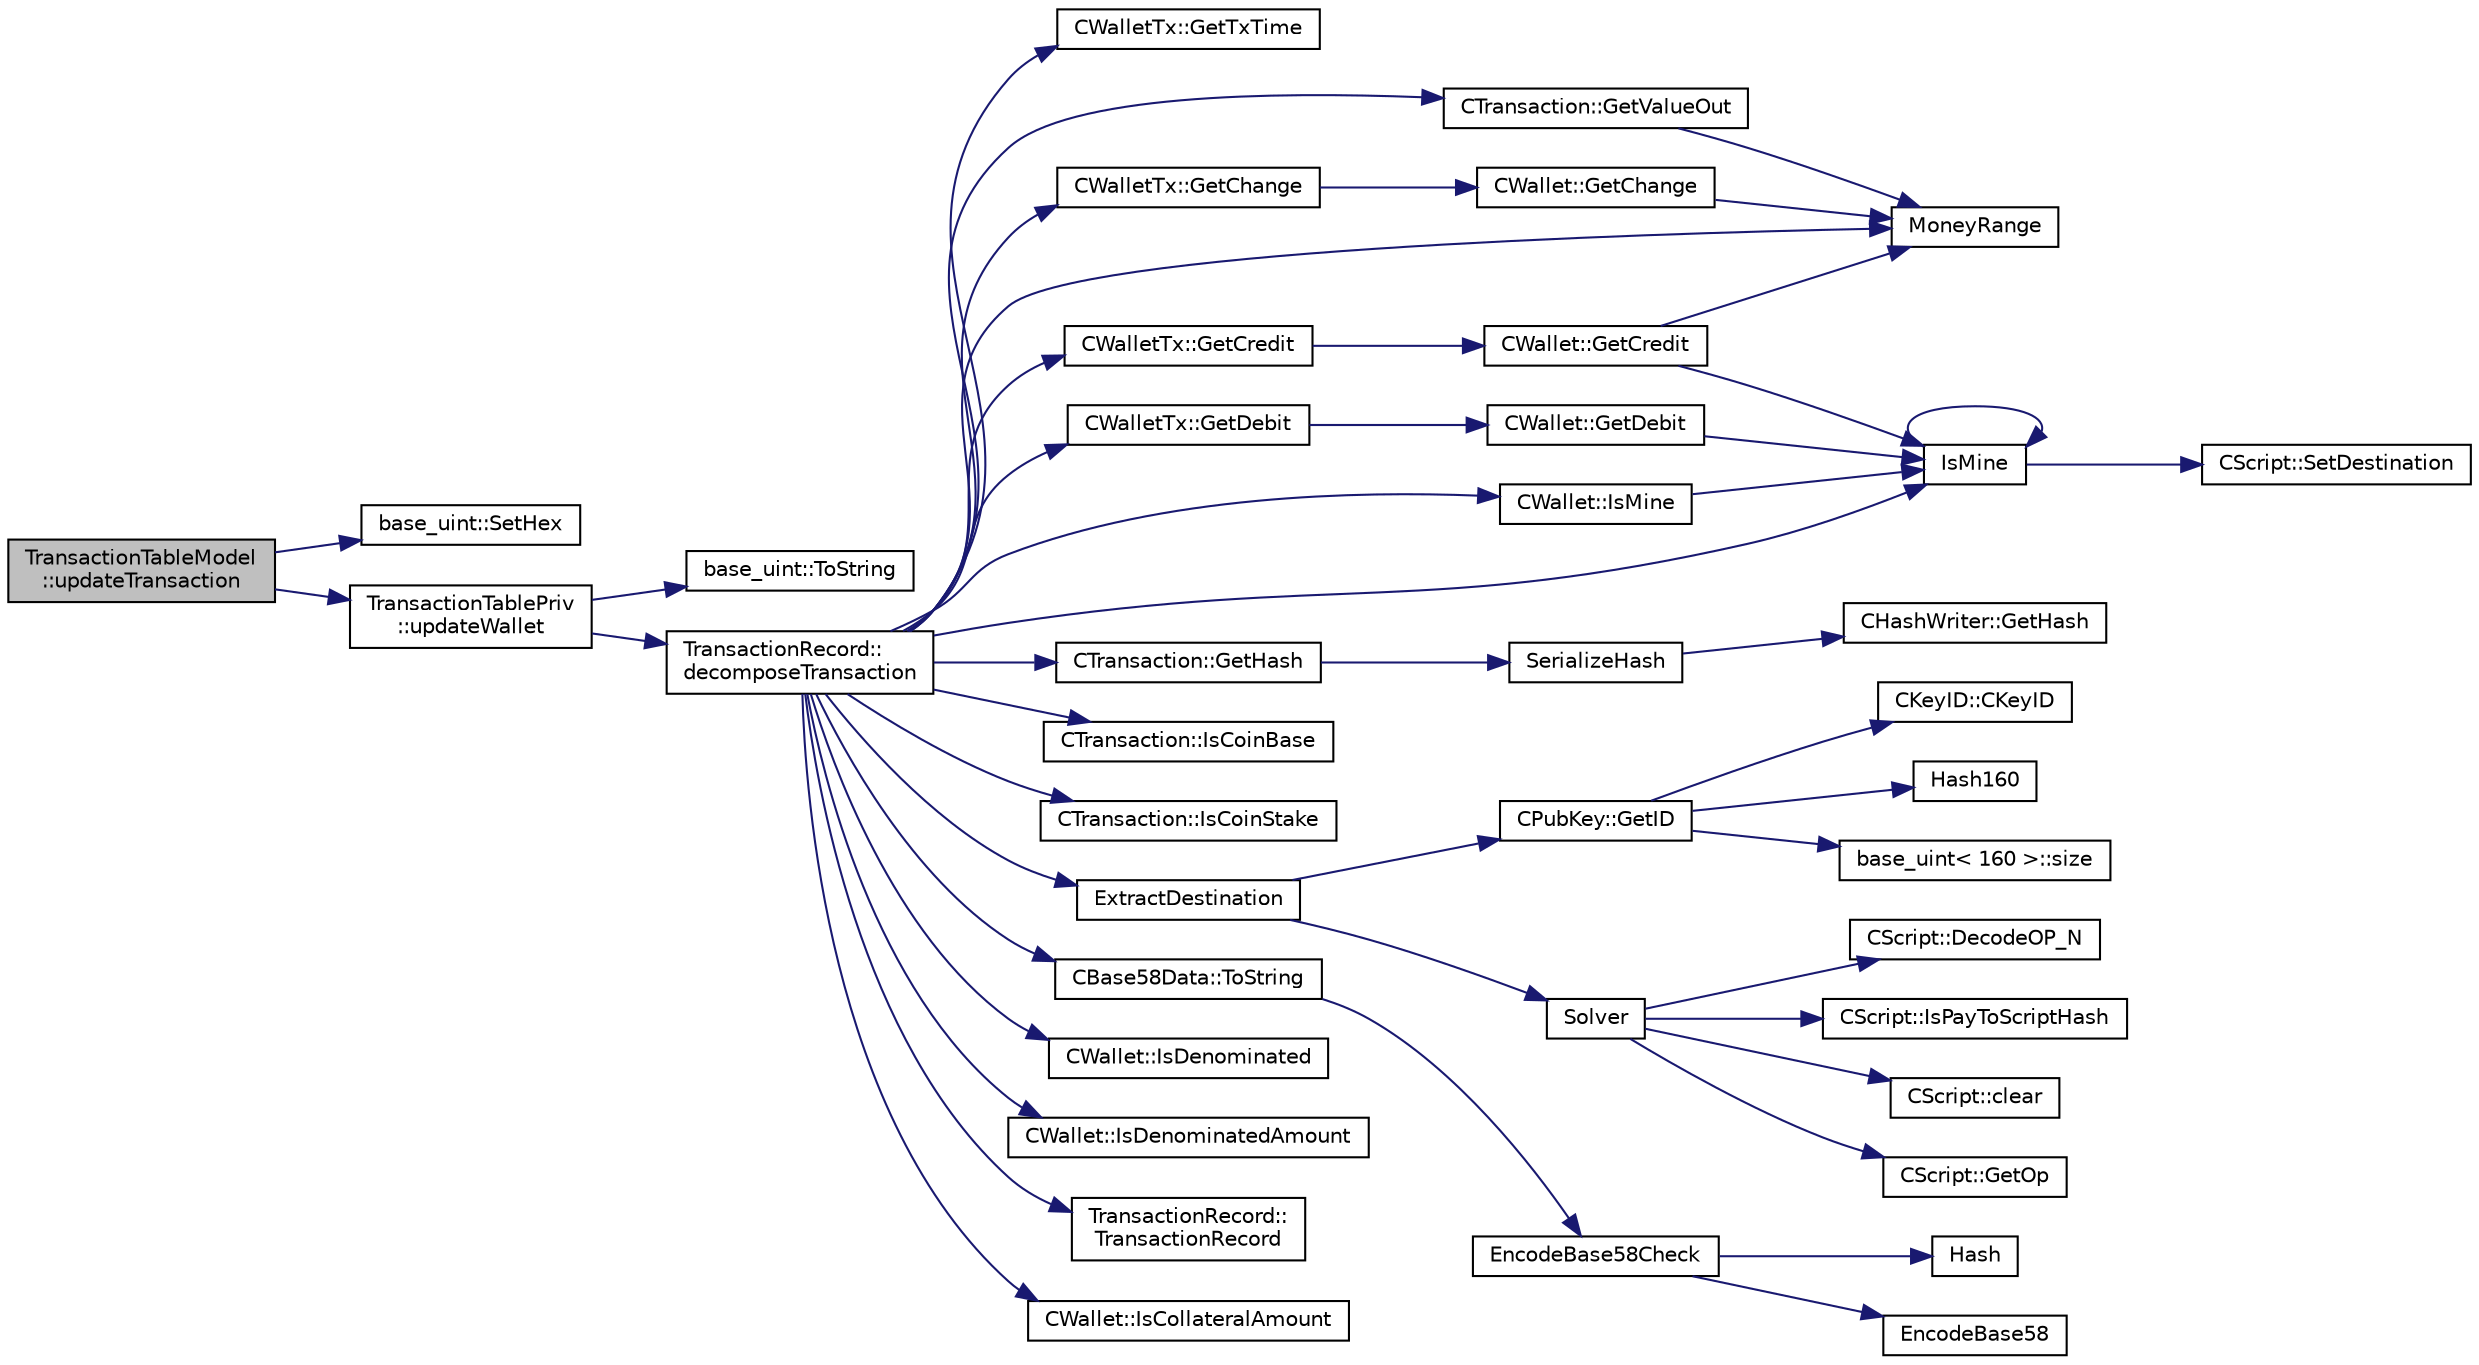 digraph "TransactionTableModel::updateTransaction"
{
  edge [fontname="Helvetica",fontsize="10",labelfontname="Helvetica",labelfontsize="10"];
  node [fontname="Helvetica",fontsize="10",shape=record];
  rankdir="LR";
  Node1712 [label="TransactionTableModel\l::updateTransaction",height=0.2,width=0.4,color="black", fillcolor="grey75", style="filled", fontcolor="black"];
  Node1712 -> Node1713 [color="midnightblue",fontsize="10",style="solid",fontname="Helvetica"];
  Node1713 [label="base_uint::SetHex",height=0.2,width=0.4,color="black", fillcolor="white", style="filled",URL="$da/df7/classbase__uint.html#ade1a897fac931f28f54998c92c797228"];
  Node1712 -> Node1714 [color="midnightblue",fontsize="10",style="solid",fontname="Helvetica"];
  Node1714 [label="TransactionTablePriv\l::updateWallet",height=0.2,width=0.4,color="black", fillcolor="white", style="filled",URL="$d2/ddb/class_transaction_table_priv.html#a5a8454ce91251c4d9eb927bf2850745c"];
  Node1714 -> Node1715 [color="midnightblue",fontsize="10",style="solid",fontname="Helvetica"];
  Node1715 [label="base_uint::ToString",height=0.2,width=0.4,color="black", fillcolor="white", style="filled",URL="$da/df7/classbase__uint.html#acccba4d9d51a0c36261718ca0cbb293b"];
  Node1714 -> Node1716 [color="midnightblue",fontsize="10",style="solid",fontname="Helvetica"];
  Node1716 [label="TransactionRecord::\ldecomposeTransaction",height=0.2,width=0.4,color="black", fillcolor="white", style="filled",URL="$d1/da7/class_transaction_record.html#a9f5db4465fa5fdcc3f9af525096bcdb9"];
  Node1716 -> Node1717 [color="midnightblue",fontsize="10",style="solid",fontname="Helvetica"];
  Node1717 [label="CWalletTx::GetTxTime",height=0.2,width=0.4,color="black", fillcolor="white", style="filled",URL="$d6/d53/class_c_wallet_tx.html#ab94368cf0553687d8f1fec5d2aaa1457"];
  Node1716 -> Node1718 [color="midnightblue",fontsize="10",style="solid",fontname="Helvetica"];
  Node1718 [label="CWalletTx::GetCredit",height=0.2,width=0.4,color="black", fillcolor="white", style="filled",URL="$d6/d53/class_c_wallet_tx.html#a176e9ecbafbee27d604acbab9804885d"];
  Node1718 -> Node1719 [color="midnightblue",fontsize="10",style="solid",fontname="Helvetica"];
  Node1719 [label="CWallet::GetCredit",height=0.2,width=0.4,color="black", fillcolor="white", style="filled",URL="$d2/de5/class_c_wallet.html#aa60b69c7d4ea6063ed83b13d7c6fe695"];
  Node1719 -> Node1720 [color="midnightblue",fontsize="10",style="solid",fontname="Helvetica"];
  Node1720 [label="MoneyRange",height=0.2,width=0.4,color="black", fillcolor="white", style="filled",URL="$dd/d2f/amount_8h.html#a12db56a9a1c931941f0943ecbb278aae"];
  Node1719 -> Node1721 [color="midnightblue",fontsize="10",style="solid",fontname="Helvetica"];
  Node1721 [label="IsMine",height=0.2,width=0.4,color="black", fillcolor="white", style="filled",URL="$dd/d0f/script_8cpp.html#adc59cf67d903c1ba1ef225561b85bfce"];
  Node1721 -> Node1722 [color="midnightblue",fontsize="10",style="solid",fontname="Helvetica"];
  Node1722 [label="CScript::SetDestination",height=0.2,width=0.4,color="black", fillcolor="white", style="filled",URL="$d9/d4b/class_c_script.html#ad1b5a9077241aa06116040c4f1b7c31e"];
  Node1721 -> Node1721 [color="midnightblue",fontsize="10",style="solid",fontname="Helvetica"];
  Node1716 -> Node1723 [color="midnightblue",fontsize="10",style="solid",fontname="Helvetica"];
  Node1723 [label="CWalletTx::GetDebit",height=0.2,width=0.4,color="black", fillcolor="white", style="filled",URL="$d6/d53/class_c_wallet_tx.html#a7757c17a323e5f6f75c92acb398d3568"];
  Node1723 -> Node1724 [color="midnightblue",fontsize="10",style="solid",fontname="Helvetica"];
  Node1724 [label="CWallet::GetDebit",height=0.2,width=0.4,color="black", fillcolor="white", style="filled",URL="$d2/de5/class_c_wallet.html#a5ab4855aac6f4b335421944403e44d6d"];
  Node1724 -> Node1721 [color="midnightblue",fontsize="10",style="solid",fontname="Helvetica"];
  Node1716 -> Node1725 [color="midnightblue",fontsize="10",style="solid",fontname="Helvetica"];
  Node1725 [label="CTransaction::GetHash",height=0.2,width=0.4,color="black", fillcolor="white", style="filled",URL="$df/d43/class_c_transaction.html#a0b46d80e82ca324e82c2ce3fc1492bfa"];
  Node1725 -> Node1726 [color="midnightblue",fontsize="10",style="solid",fontname="Helvetica"];
  Node1726 [label="SerializeHash",height=0.2,width=0.4,color="black", fillcolor="white", style="filled",URL="$db/dfb/hash_8h.html#a6de694e43f17c62025c6883965b65e63"];
  Node1726 -> Node1727 [color="midnightblue",fontsize="10",style="solid",fontname="Helvetica"];
  Node1727 [label="CHashWriter::GetHash",height=0.2,width=0.4,color="black", fillcolor="white", style="filled",URL="$d2/def/class_c_hash_writer.html#ae94a937211502eabf19477630090093a"];
  Node1716 -> Node1728 [color="midnightblue",fontsize="10",style="solid",fontname="Helvetica"];
  Node1728 [label="CTransaction::IsCoinBase",height=0.2,width=0.4,color="black", fillcolor="white", style="filled",URL="$df/d43/class_c_transaction.html#a96256e8ac1bf79ad9c057e48c41132dd"];
  Node1716 -> Node1729 [color="midnightblue",fontsize="10",style="solid",fontname="Helvetica"];
  Node1729 [label="CTransaction::IsCoinStake",height=0.2,width=0.4,color="black", fillcolor="white", style="filled",URL="$df/d43/class_c_transaction.html#ace4278a41a296d40dcf5fb2b9cf007ec"];
  Node1716 -> Node1730 [color="midnightblue",fontsize="10",style="solid",fontname="Helvetica"];
  Node1730 [label="CWallet::IsMine",height=0.2,width=0.4,color="black", fillcolor="white", style="filled",URL="$d2/de5/class_c_wallet.html#a4eada57edc1c443564b8cc9b853d955c"];
  Node1730 -> Node1721 [color="midnightblue",fontsize="10",style="solid",fontname="Helvetica"];
  Node1716 -> Node1731 [color="midnightblue",fontsize="10",style="solid",fontname="Helvetica"];
  Node1731 [label="ExtractDestination",height=0.2,width=0.4,color="black", fillcolor="white", style="filled",URL="$dd/d0f/script_8cpp.html#a951f7e601746ae076afdf3169ecca2fc"];
  Node1731 -> Node1732 [color="midnightblue",fontsize="10",style="solid",fontname="Helvetica"];
  Node1732 [label="Solver",height=0.2,width=0.4,color="black", fillcolor="white", style="filled",URL="$dd/d0f/script_8cpp.html#a6ee6be50bff44464e905680c6fcee6dc"];
  Node1732 -> Node1733 [color="midnightblue",fontsize="10",style="solid",fontname="Helvetica"];
  Node1733 [label="CScript::IsPayToScriptHash",height=0.2,width=0.4,color="black", fillcolor="white", style="filled",URL="$d9/d4b/class_c_script.html#a0c3729c606d318923dc06f95d85a0971"];
  Node1732 -> Node1734 [color="midnightblue",fontsize="10",style="solid",fontname="Helvetica"];
  Node1734 [label="CScript::clear",height=0.2,width=0.4,color="black", fillcolor="white", style="filled",URL="$d9/d4b/class_c_script.html#a7b2baf842621f07c4939408acf63377c"];
  Node1732 -> Node1735 [color="midnightblue",fontsize="10",style="solid",fontname="Helvetica"];
  Node1735 [label="CScript::GetOp",height=0.2,width=0.4,color="black", fillcolor="white", style="filled",URL="$d9/d4b/class_c_script.html#a94635ed93d8d244ec3acfa83f9ecfe5f"];
  Node1732 -> Node1736 [color="midnightblue",fontsize="10",style="solid",fontname="Helvetica"];
  Node1736 [label="CScript::DecodeOP_N",height=0.2,width=0.4,color="black", fillcolor="white", style="filled",URL="$d9/d4b/class_c_script.html#a7f975fca06b3e9a17da8ba23c7647e2e"];
  Node1731 -> Node1737 [color="midnightblue",fontsize="10",style="solid",fontname="Helvetica"];
  Node1737 [label="CPubKey::GetID",height=0.2,width=0.4,color="black", fillcolor="white", style="filled",URL="$da/d4e/class_c_pub_key.html#a2675f7e6f72eff68e7a5227289feb021"];
  Node1737 -> Node1738 [color="midnightblue",fontsize="10",style="solid",fontname="Helvetica"];
  Node1738 [label="CKeyID::CKeyID",height=0.2,width=0.4,color="black", fillcolor="white", style="filled",URL="$dd/d88/class_c_key_i_d.html#a01dbd3c37820a2ffe89d106c6a7cf53d"];
  Node1737 -> Node1739 [color="midnightblue",fontsize="10",style="solid",fontname="Helvetica"];
  Node1739 [label="Hash160",height=0.2,width=0.4,color="black", fillcolor="white", style="filled",URL="$db/dfb/hash_8h.html#a4490f70ddae16e9e48460a0416a48a6b"];
  Node1737 -> Node1740 [color="midnightblue",fontsize="10",style="solid",fontname="Helvetica"];
  Node1740 [label="base_uint\< 160 \>::size",height=0.2,width=0.4,color="black", fillcolor="white", style="filled",URL="$da/df7/classbase__uint.html#a1f49b034e686269601ea89b0319b8004"];
  Node1716 -> Node1721 [color="midnightblue",fontsize="10",style="solid",fontname="Helvetica"];
  Node1716 -> Node1741 [color="midnightblue",fontsize="10",style="solid",fontname="Helvetica"];
  Node1741 [label="CBase58Data::ToString",height=0.2,width=0.4,color="black", fillcolor="white", style="filled",URL="$d2/d08/class_c_base58_data.html#a7dc91af403ca02694b3247b15604e220"];
  Node1741 -> Node1742 [color="midnightblue",fontsize="10",style="solid",fontname="Helvetica"];
  Node1742 [label="EncodeBase58Check",height=0.2,width=0.4,color="black", fillcolor="white", style="filled",URL="$db/d9c/base58_8cpp.html#ace9a5807ee51604f33044339f073ec76",tooltip="Encode a byte vector into a base58-encoded string, including checksum. "];
  Node1742 -> Node1743 [color="midnightblue",fontsize="10",style="solid",fontname="Helvetica"];
  Node1743 [label="Hash",height=0.2,width=0.4,color="black", fillcolor="white", style="filled",URL="$db/dfb/hash_8h.html#ab3f6c437460137530d86e09c2c102e99"];
  Node1742 -> Node1744 [color="midnightblue",fontsize="10",style="solid",fontname="Helvetica"];
  Node1744 [label="EncodeBase58",height=0.2,width=0.4,color="black", fillcolor="white", style="filled",URL="$db/d9c/base58_8cpp.html#a8d6f0e9d5df175b4966dcede31dc90ad",tooltip="Encode a byte sequence as a base58-encoded string. "];
  Node1716 -> Node1720 [color="midnightblue",fontsize="10",style="solid",fontname="Helvetica"];
  Node1716 -> Node1745 [color="midnightblue",fontsize="10",style="solid",fontname="Helvetica"];
  Node1745 [label="CWallet::IsDenominated",height=0.2,width=0.4,color="black", fillcolor="white", style="filled",URL="$d2/de5/class_c_wallet.html#aadbae9ed508f11c3c2cd4c5a3ecc3477"];
  Node1716 -> Node1746 [color="midnightblue",fontsize="10",style="solid",fontname="Helvetica"];
  Node1746 [label="CWallet::IsDenominatedAmount",height=0.2,width=0.4,color="black", fillcolor="white", style="filled",URL="$d2/de5/class_c_wallet.html#a2baf29c682b9f3587f583824cf1e869c"];
  Node1716 -> Node1747 [color="midnightblue",fontsize="10",style="solid",fontname="Helvetica"];
  Node1747 [label="TransactionRecord::\lTransactionRecord",height=0.2,width=0.4,color="black", fillcolor="white", style="filled",URL="$d1/da7/class_transaction_record.html#abb95ce852c0d00e86dcf7ebf63e70a83"];
  Node1716 -> Node1748 [color="midnightblue",fontsize="10",style="solid",fontname="Helvetica"];
  Node1748 [label="CWallet::IsCollateralAmount",height=0.2,width=0.4,color="black", fillcolor="white", style="filled",URL="$d2/de5/class_c_wallet.html#a99a4998f0a3017bfed282e3a7df561a4"];
  Node1716 -> Node1749 [color="midnightblue",fontsize="10",style="solid",fontname="Helvetica"];
  Node1749 [label="CTransaction::GetValueOut",height=0.2,width=0.4,color="black", fillcolor="white", style="filled",URL="$df/d43/class_c_transaction.html#a9ce7d94c68adb37627d82669b83a7c59",tooltip="Amount of ions spent by this transaction. "];
  Node1749 -> Node1720 [color="midnightblue",fontsize="10",style="solid",fontname="Helvetica"];
  Node1716 -> Node1750 [color="midnightblue",fontsize="10",style="solid",fontname="Helvetica"];
  Node1750 [label="CWalletTx::GetChange",height=0.2,width=0.4,color="black", fillcolor="white", style="filled",URL="$d6/d53/class_c_wallet_tx.html#a714fe72284e4cc436d84f751a9a7aa60"];
  Node1750 -> Node1751 [color="midnightblue",fontsize="10",style="solid",fontname="Helvetica"];
  Node1751 [label="CWallet::GetChange",height=0.2,width=0.4,color="black", fillcolor="white", style="filled",URL="$d2/de5/class_c_wallet.html#ac1abe6ee00d6a8f20e92e164c423a6d5"];
  Node1751 -> Node1720 [color="midnightblue",fontsize="10",style="solid",fontname="Helvetica"];
}
